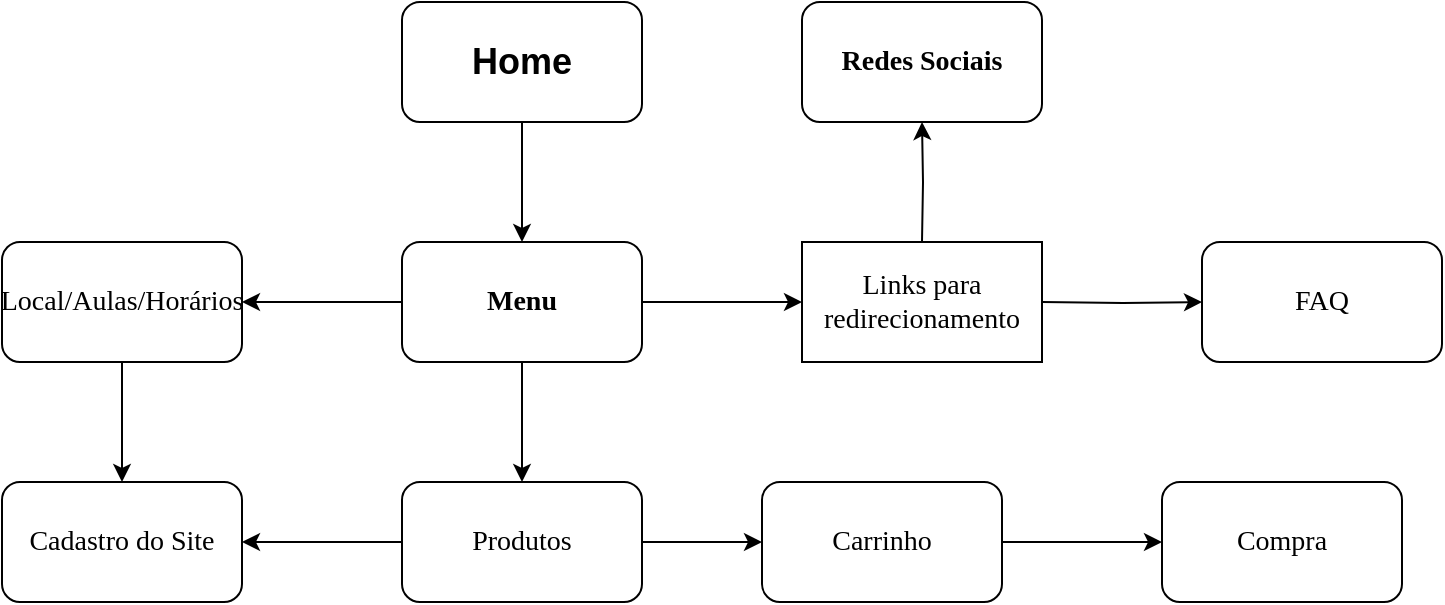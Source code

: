<mxfile version="20.2.6" type="github">
  <diagram id="V2lA46MQwTsDaYSrPlcG" name="Página-1">
    <mxGraphModel dx="1038" dy="539" grid="1" gridSize="10" guides="1" tooltips="1" connect="1" arrows="1" fold="1" page="1" pageScale="1" pageWidth="827" pageHeight="1169" math="0" shadow="0">
      <root>
        <mxCell id="0" />
        <mxCell id="1" parent="0" />
        <mxCell id="f_FSfS0olY2Tk5IAJUMv-3" value="" style="edgeStyle=orthogonalEdgeStyle;rounded=0;orthogonalLoop=1;jettySize=auto;html=1;fontFamily=Times New Roman;" edge="1" parent="1" source="f_FSfS0olY2Tk5IAJUMv-1" target="f_FSfS0olY2Tk5IAJUMv-9">
          <mxGeometry relative="1" as="geometry">
            <mxPoint x="380" y="170" as="targetPoint" />
          </mxGeometry>
        </mxCell>
        <mxCell id="f_FSfS0olY2Tk5IAJUMv-1" value="&lt;h2 style=&quot;line-height: 1.2;&quot;&gt;Home&lt;/h2&gt;" style="rounded=1;whiteSpace=wrap;html=1;" vertex="1" parent="1">
          <mxGeometry x="320" y="40" width="120" height="60" as="geometry" />
        </mxCell>
        <mxCell id="f_FSfS0olY2Tk5IAJUMv-11" value="" style="edgeStyle=orthogonalEdgeStyle;rounded=0;orthogonalLoop=1;jettySize=auto;html=1;fontFamily=Times New Roman;fontSize=14;" edge="1" parent="1" source="f_FSfS0olY2Tk5IAJUMv-9" target="f_FSfS0olY2Tk5IAJUMv-10">
          <mxGeometry relative="1" as="geometry" />
        </mxCell>
        <mxCell id="f_FSfS0olY2Tk5IAJUMv-17" value="" style="edgeStyle=orthogonalEdgeStyle;rounded=0;orthogonalLoop=1;jettySize=auto;html=1;fontFamily=Times New Roman;fontSize=14;" edge="1" parent="1" source="f_FSfS0olY2Tk5IAJUMv-9" target="f_FSfS0olY2Tk5IAJUMv-16">
          <mxGeometry relative="1" as="geometry" />
        </mxCell>
        <mxCell id="f_FSfS0olY2Tk5IAJUMv-19" value="" style="edgeStyle=orthogonalEdgeStyle;rounded=0;orthogonalLoop=1;jettySize=auto;html=1;fontFamily=Times New Roman;fontSize=14;" edge="1" parent="1" source="f_FSfS0olY2Tk5IAJUMv-9">
          <mxGeometry relative="1" as="geometry">
            <mxPoint x="520" y="190" as="targetPoint" />
          </mxGeometry>
        </mxCell>
        <mxCell id="f_FSfS0olY2Tk5IAJUMv-9" value="&lt;b style=&quot;font-size: 14px;&quot;&gt;Menu&lt;/b&gt;" style="rounded=1;whiteSpace=wrap;html=1;fontFamily=Times New Roman;fontSize=14;" vertex="1" parent="1">
          <mxGeometry x="320" y="160" width="120" height="60" as="geometry" />
        </mxCell>
        <mxCell id="f_FSfS0olY2Tk5IAJUMv-15" value="" style="edgeStyle=orthogonalEdgeStyle;rounded=0;orthogonalLoop=1;jettySize=auto;html=1;fontFamily=Times New Roman;fontSize=14;" edge="1" parent="1" source="f_FSfS0olY2Tk5IAJUMv-10" target="f_FSfS0olY2Tk5IAJUMv-14">
          <mxGeometry relative="1" as="geometry" />
        </mxCell>
        <mxCell id="f_FSfS0olY2Tk5IAJUMv-25" value="" style="edgeStyle=orthogonalEdgeStyle;rounded=0;orthogonalLoop=1;jettySize=auto;html=1;fontFamily=Times New Roman;fontSize=14;" edge="1" parent="1" source="f_FSfS0olY2Tk5IAJUMv-10" target="f_FSfS0olY2Tk5IAJUMv-24">
          <mxGeometry relative="1" as="geometry" />
        </mxCell>
        <mxCell id="f_FSfS0olY2Tk5IAJUMv-10" value="Produtos" style="whiteSpace=wrap;html=1;fontSize=14;fontFamily=Times New Roman;rounded=1;" vertex="1" parent="1">
          <mxGeometry x="320" y="280" width="120" height="60" as="geometry" />
        </mxCell>
        <mxCell id="f_FSfS0olY2Tk5IAJUMv-23" value="" style="edgeStyle=orthogonalEdgeStyle;rounded=0;orthogonalLoop=1;jettySize=auto;html=1;fontFamily=Times New Roman;fontSize=14;" edge="1" parent="1" source="f_FSfS0olY2Tk5IAJUMv-14" target="f_FSfS0olY2Tk5IAJUMv-22">
          <mxGeometry relative="1" as="geometry" />
        </mxCell>
        <mxCell id="f_FSfS0olY2Tk5IAJUMv-14" value="Carrinho" style="whiteSpace=wrap;html=1;fontSize=14;fontFamily=Times New Roman;rounded=1;" vertex="1" parent="1">
          <mxGeometry x="500" y="280" width="120" height="60" as="geometry" />
        </mxCell>
        <mxCell id="f_FSfS0olY2Tk5IAJUMv-30" value="" style="edgeStyle=orthogonalEdgeStyle;rounded=0;orthogonalLoop=1;jettySize=auto;html=1;fontFamily=Times New Roman;fontSize=14;" edge="1" parent="1" source="f_FSfS0olY2Tk5IAJUMv-16" target="f_FSfS0olY2Tk5IAJUMv-24">
          <mxGeometry relative="1" as="geometry" />
        </mxCell>
        <mxCell id="f_FSfS0olY2Tk5IAJUMv-16" value="Local/Aulas/Horários" style="whiteSpace=wrap;html=1;fontSize=14;fontFamily=Times New Roman;rounded=1;" vertex="1" parent="1">
          <mxGeometry x="120" y="160" width="120" height="60" as="geometry" />
        </mxCell>
        <mxCell id="f_FSfS0olY2Tk5IAJUMv-21" value="" style="edgeStyle=orthogonalEdgeStyle;rounded=0;orthogonalLoop=1;jettySize=auto;html=1;fontFamily=Times New Roman;fontSize=14;" edge="1" parent="1" target="f_FSfS0olY2Tk5IAJUMv-20">
          <mxGeometry relative="1" as="geometry">
            <mxPoint x="640" y="190" as="sourcePoint" />
          </mxGeometry>
        </mxCell>
        <mxCell id="f_FSfS0olY2Tk5IAJUMv-28" value="" style="edgeStyle=orthogonalEdgeStyle;rounded=0;orthogonalLoop=1;jettySize=auto;html=1;fontFamily=Times New Roman;fontSize=14;" edge="1" parent="1" target="f_FSfS0olY2Tk5IAJUMv-27">
          <mxGeometry relative="1" as="geometry">
            <mxPoint x="580" y="160" as="sourcePoint" />
          </mxGeometry>
        </mxCell>
        <mxCell id="f_FSfS0olY2Tk5IAJUMv-20" value="FAQ" style="whiteSpace=wrap;html=1;fontSize=14;fontFamily=Times New Roman;rounded=1;" vertex="1" parent="1">
          <mxGeometry x="720" y="160" width="120" height="60" as="geometry" />
        </mxCell>
        <mxCell id="f_FSfS0olY2Tk5IAJUMv-22" value="Compra" style="whiteSpace=wrap;html=1;fontSize=14;fontFamily=Times New Roman;rounded=1;" vertex="1" parent="1">
          <mxGeometry x="700" y="280" width="120" height="60" as="geometry" />
        </mxCell>
        <mxCell id="f_FSfS0olY2Tk5IAJUMv-24" value="Cadastro do Site" style="whiteSpace=wrap;html=1;fontSize=14;fontFamily=Times New Roman;rounded=1;" vertex="1" parent="1">
          <mxGeometry x="120" y="280" width="120" height="60" as="geometry" />
        </mxCell>
        <mxCell id="f_FSfS0olY2Tk5IAJUMv-27" value="&lt;b&gt;Redes Sociais&lt;/b&gt;" style="whiteSpace=wrap;html=1;fontSize=14;fontFamily=Times New Roman;rounded=1;" vertex="1" parent="1">
          <mxGeometry x="520" y="40" width="120" height="60" as="geometry" />
        </mxCell>
        <mxCell id="f_FSfS0olY2Tk5IAJUMv-29" value="Links para redirecionamento" style="whiteSpace=wrap;html=1;fontFamily=Times New Roman;fontSize=14;" vertex="1" parent="1">
          <mxGeometry x="520" y="160" width="120" height="60" as="geometry" />
        </mxCell>
      </root>
    </mxGraphModel>
  </diagram>
</mxfile>
